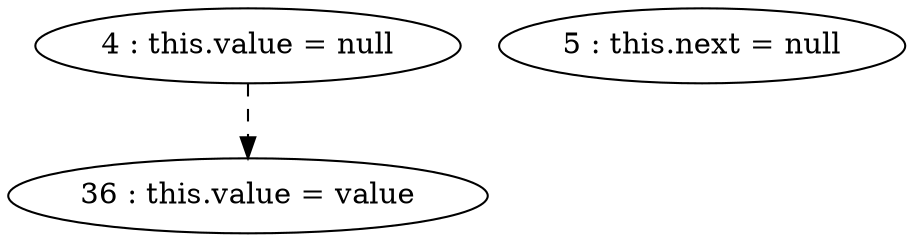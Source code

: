 digraph G {
"4 : this.value = null"
"4 : this.value = null" -> "36 : this.value = value" [style=dashed]
"5 : this.next = null"
"36 : this.value = value"
}